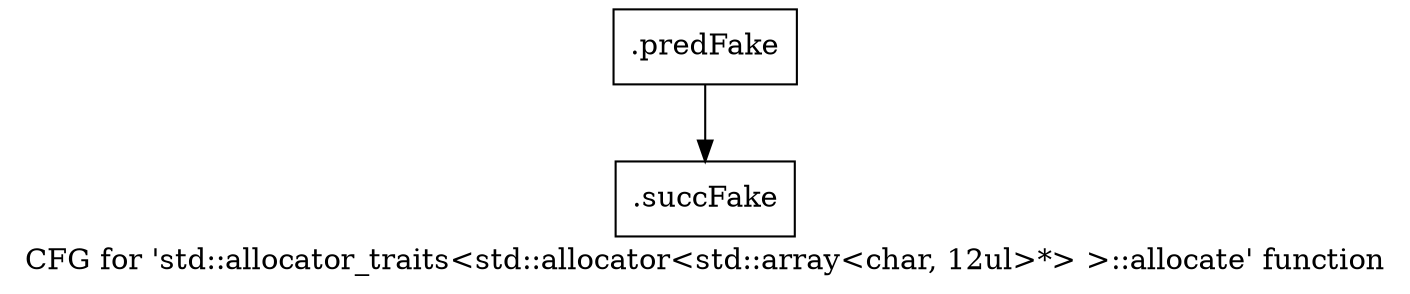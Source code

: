digraph "CFG for 'std::allocator_traits\<std::allocator\<std::array\<char, 12ul\>*\> \>::allocate' function" {
	label="CFG for 'std::allocator_traits\<std::allocator\<std::array\<char, 12ul\>*\> \>::allocate' function";

	Node0x46c7560 [shape=record,filename="",linenumber="",label="{.predFake}"];
	Node0x46c7560 -> Node0x47e3030[ callList="" memoryops="" filename="/media/miguel/NewVolume/Linux/Xilinx/Vitis_HLS/2020.2/tps/lnx64/gcc-6.2.0/lib/gcc/x86_64-pc-linux-gnu/6.2.0/../../../../include/c++/6.2.0/bits/alloc_traits.h" execusionnum="2"];
	Node0x47e3030 [shape=record,filename="/media/miguel/NewVolume/Linux/Xilinx/Vitis_HLS/2020.2/tps/lnx64/gcc-6.2.0/lib/gcc/x86_64-pc-linux-gnu/6.2.0/../../../../include/c++/6.2.0/bits/alloc_traits.h",linenumber="416",label="{.succFake}"];
}
